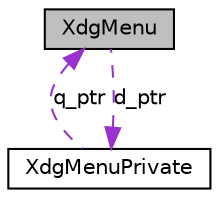 digraph G
{
  edge [fontname="Helvetica",fontsize="10",labelfontname="Helvetica",labelfontsize="10"];
  node [fontname="Helvetica",fontsize="10",shape=record];
  Node1 [label="XdgMenu",height=0.2,width=0.4,color="black", fillcolor="grey75", style="filled" fontcolor="black"];
  Node2 -> Node1 [dir=back,color="darkorchid3",fontsize="10",style="dashed",label="d_ptr",fontname="Helvetica"];
  Node2 [label="XdgMenuPrivate",height=0.2,width=0.4,color="black", fillcolor="white", style="filled",URL="$classXdgMenuPrivate.html"];
  Node1 -> Node2 [dir=back,color="darkorchid3",fontsize="10",style="dashed",label="q_ptr",fontname="Helvetica"];
}

